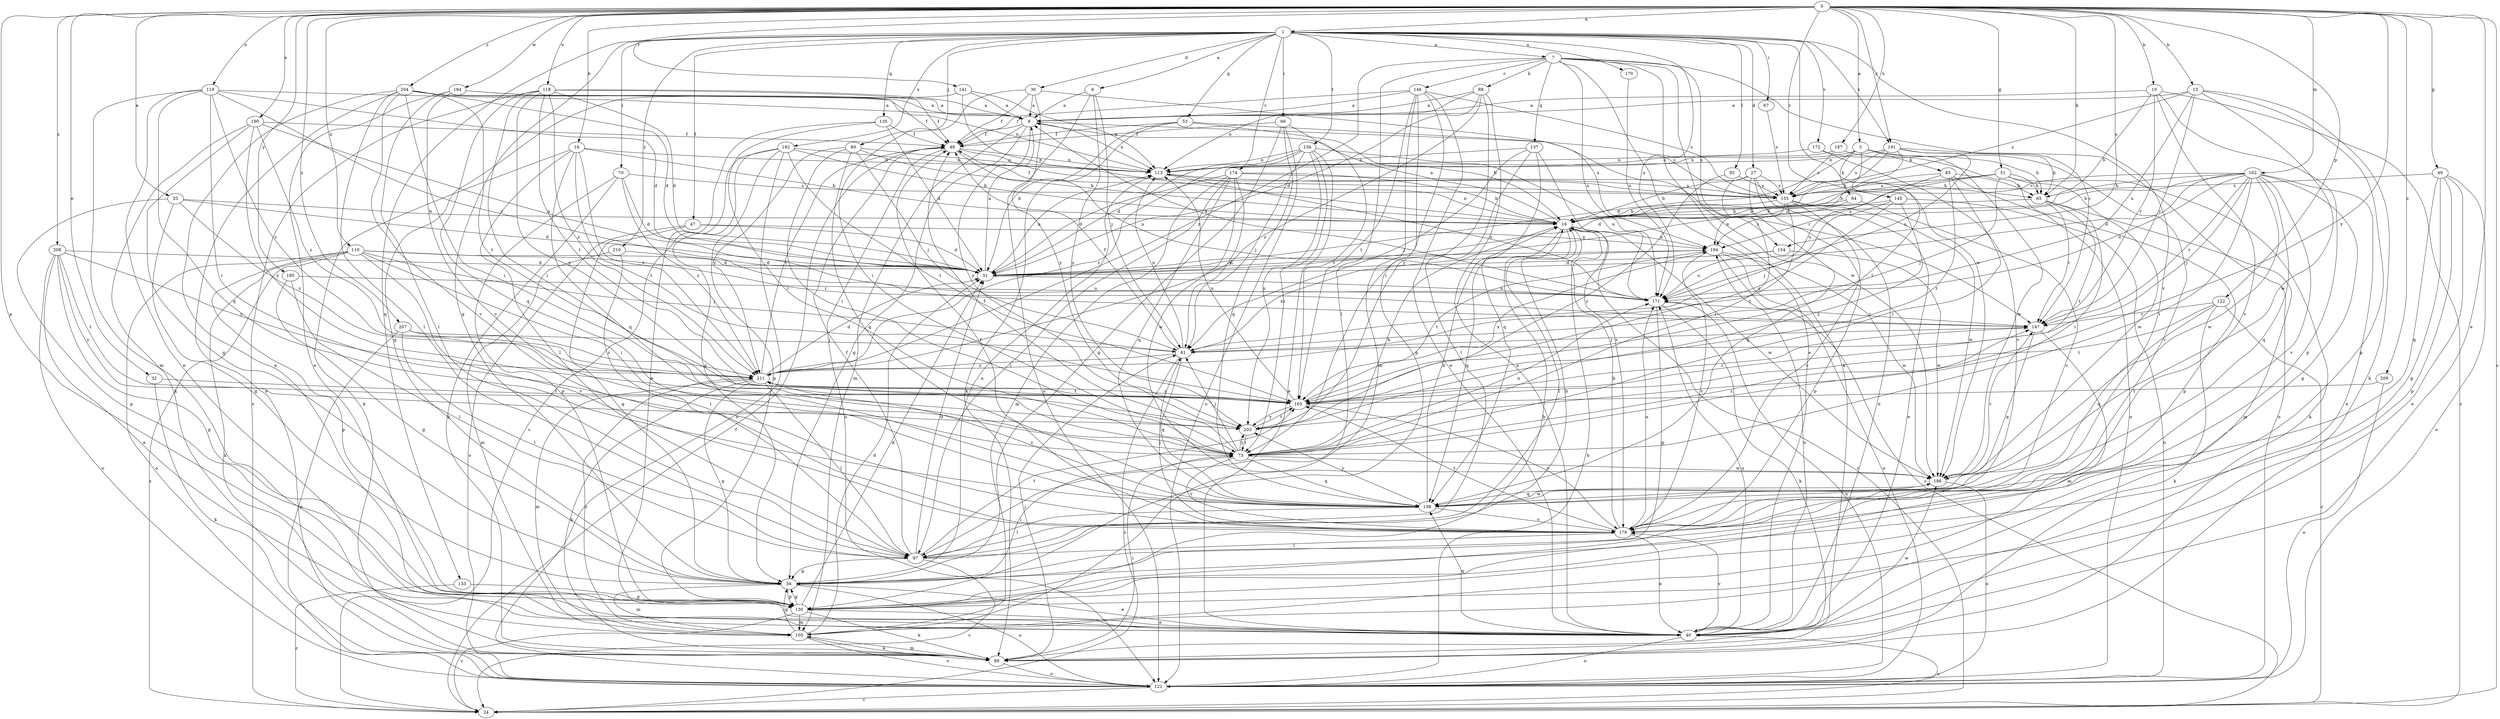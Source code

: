 strict digraph  {
0;
1;
3;
6;
7;
8;
10;
13;
14;
16;
24;
27;
30;
31;
32;
33;
40;
47;
48;
49;
51;
53;
56;
65;
66;
67;
70;
73;
80;
81;
84;
85;
88;
89;
92;
97;
102;
105;
110;
113;
118;
119;
121;
122;
130;
133;
135;
137;
138;
141;
145;
146;
147;
154;
155;
156;
163;
170;
171;
172;
174;
178;
184;
186;
187;
190;
191;
192;
194;
195;
203;
204;
207;
208;
209;
210;
211;
0 -> 1  [label=a];
0 -> 3  [label=a];
0 -> 10  [label=b];
0 -> 13  [label=b];
0 -> 14  [label=b];
0 -> 24  [label=c];
0 -> 32  [label=e];
0 -> 33  [label=e];
0 -> 40  [label=e];
0 -> 49  [label=g];
0 -> 51  [label=g];
0 -> 65  [label=h];
0 -> 102  [label=m];
0 -> 110  [label=n];
0 -> 118  [label=o];
0 -> 119  [label=o];
0 -> 122  [label=p];
0 -> 130  [label=p];
0 -> 141  [label=r];
0 -> 145  [label=r];
0 -> 154  [label=s];
0 -> 184  [label=w];
0 -> 187  [label=x];
0 -> 190  [label=x];
0 -> 191  [label=x];
0 -> 195  [label=y];
0 -> 203  [label=y];
0 -> 204  [label=z];
0 -> 207  [label=z];
0 -> 208  [label=z];
0 -> 209  [label=z];
1 -> 6  [label=a];
1 -> 7  [label=a];
1 -> 27  [label=d];
1 -> 30  [label=d];
1 -> 47  [label=f];
1 -> 53  [label=g];
1 -> 56  [label=g];
1 -> 66  [label=i];
1 -> 67  [label=i];
1 -> 70  [label=i];
1 -> 80  [label=j];
1 -> 92  [label=l];
1 -> 133  [label=q];
1 -> 135  [label=q];
1 -> 156  [label=t];
1 -> 170  [label=u];
1 -> 171  [label=u];
1 -> 172  [label=v];
1 -> 174  [label=v];
1 -> 178  [label=v];
1 -> 186  [label=w];
1 -> 191  [label=x];
1 -> 192  [label=x];
1 -> 210  [label=z];
3 -> 31  [label=d];
3 -> 84  [label=k];
3 -> 85  [label=k];
3 -> 113  [label=n];
3 -> 163  [label=t];
3 -> 178  [label=v];
3 -> 186  [label=w];
6 -> 8  [label=a];
6 -> 81  [label=j];
6 -> 121  [label=o];
6 -> 203  [label=y];
7 -> 40  [label=e];
7 -> 88  [label=k];
7 -> 89  [label=k];
7 -> 97  [label=l];
7 -> 137  [label=q];
7 -> 146  [label=r];
7 -> 147  [label=r];
7 -> 154  [label=s];
7 -> 171  [label=u];
7 -> 186  [label=w];
7 -> 211  [label=z];
8 -> 48  [label=f];
8 -> 56  [label=g];
8 -> 105  [label=m];
8 -> 113  [label=n];
8 -> 155  [label=s];
8 -> 203  [label=y];
10 -> 8  [label=a];
10 -> 16  [label=b];
10 -> 24  [label=c];
10 -> 130  [label=p];
10 -> 147  [label=r];
10 -> 178  [label=v];
13 -> 8  [label=a];
13 -> 89  [label=k];
13 -> 130  [label=p];
13 -> 147  [label=r];
13 -> 155  [label=s];
13 -> 171  [label=u];
13 -> 186  [label=w];
14 -> 16  [label=b];
14 -> 89  [label=k];
14 -> 97  [label=l];
14 -> 113  [label=n];
14 -> 138  [label=q];
14 -> 163  [label=t];
14 -> 211  [label=z];
16 -> 8  [label=a];
16 -> 24  [label=c];
16 -> 97  [label=l];
16 -> 113  [label=n];
16 -> 138  [label=q];
16 -> 186  [label=w];
16 -> 194  [label=x];
24 -> 48  [label=f];
27 -> 16  [label=b];
27 -> 40  [label=e];
27 -> 73  [label=i];
27 -> 130  [label=p];
27 -> 138  [label=q];
27 -> 155  [label=s];
30 -> 8  [label=a];
30 -> 48  [label=f];
30 -> 73  [label=i];
30 -> 194  [label=x];
30 -> 203  [label=y];
31 -> 8  [label=a];
31 -> 113  [label=n];
31 -> 171  [label=u];
32 -> 89  [label=k];
32 -> 163  [label=t];
33 -> 16  [label=b];
33 -> 31  [label=d];
33 -> 56  [label=g];
33 -> 130  [label=p];
33 -> 211  [label=z];
40 -> 24  [label=c];
40 -> 121  [label=o];
40 -> 138  [label=q];
40 -> 171  [label=u];
40 -> 178  [label=v];
40 -> 186  [label=w];
40 -> 194  [label=x];
47 -> 31  [label=d];
47 -> 56  [label=g];
47 -> 121  [label=o];
47 -> 194  [label=x];
48 -> 113  [label=n];
48 -> 121  [label=o];
48 -> 155  [label=s];
48 -> 171  [label=u];
49 -> 40  [label=e];
49 -> 56  [label=g];
49 -> 121  [label=o];
49 -> 130  [label=p];
49 -> 138  [label=q];
49 -> 155  [label=s];
51 -> 16  [label=b];
51 -> 65  [label=h];
51 -> 81  [label=j];
51 -> 89  [label=k];
51 -> 155  [label=s];
51 -> 186  [label=w];
51 -> 194  [label=x];
53 -> 16  [label=b];
53 -> 31  [label=d];
53 -> 48  [label=f];
53 -> 89  [label=k];
53 -> 147  [label=r];
56 -> 40  [label=e];
56 -> 73  [label=i];
56 -> 105  [label=m];
56 -> 113  [label=n];
56 -> 121  [label=o];
56 -> 130  [label=p];
65 -> 16  [label=b];
65 -> 73  [label=i];
65 -> 105  [label=m];
65 -> 147  [label=r];
65 -> 163  [label=t];
66 -> 48  [label=f];
66 -> 56  [label=g];
66 -> 121  [label=o];
66 -> 138  [label=q];
66 -> 163  [label=t];
67 -> 155  [label=s];
70 -> 31  [label=d];
70 -> 89  [label=k];
70 -> 130  [label=p];
70 -> 155  [label=s];
70 -> 211  [label=z];
73 -> 16  [label=b];
73 -> 48  [label=f];
73 -> 81  [label=j];
73 -> 138  [label=q];
73 -> 147  [label=r];
73 -> 171  [label=u];
73 -> 178  [label=v];
73 -> 186  [label=w];
73 -> 203  [label=y];
80 -> 16  [label=b];
80 -> 73  [label=i];
80 -> 81  [label=j];
80 -> 113  [label=n];
80 -> 138  [label=q];
80 -> 211  [label=z];
81 -> 24  [label=c];
81 -> 48  [label=f];
81 -> 113  [label=n];
81 -> 138  [label=q];
81 -> 194  [label=x];
81 -> 211  [label=z];
84 -> 16  [label=b];
84 -> 178  [label=v];
84 -> 194  [label=x];
85 -> 31  [label=d];
85 -> 65  [label=h];
85 -> 73  [label=i];
85 -> 130  [label=p];
85 -> 163  [label=t];
85 -> 171  [label=u];
88 -> 8  [label=a];
88 -> 31  [label=d];
88 -> 40  [label=e];
88 -> 113  [label=n];
88 -> 203  [label=y];
88 -> 211  [label=z];
89 -> 73  [label=i];
89 -> 81  [label=j];
89 -> 105  [label=m];
89 -> 121  [label=o];
92 -> 155  [label=s];
92 -> 203  [label=y];
97 -> 16  [label=b];
97 -> 24  [label=c];
97 -> 31  [label=d];
97 -> 48  [label=f];
97 -> 56  [label=g];
97 -> 163  [label=t];
102 -> 16  [label=b];
102 -> 31  [label=d];
102 -> 40  [label=e];
102 -> 56  [label=g];
102 -> 65  [label=h];
102 -> 73  [label=i];
102 -> 81  [label=j];
102 -> 138  [label=q];
102 -> 147  [label=r];
102 -> 155  [label=s];
102 -> 171  [label=u];
102 -> 178  [label=v];
102 -> 186  [label=w];
105 -> 31  [label=d];
105 -> 56  [label=g];
105 -> 89  [label=k];
105 -> 121  [label=o];
105 -> 211  [label=z];
110 -> 24  [label=c];
110 -> 31  [label=d];
110 -> 73  [label=i];
110 -> 81  [label=j];
110 -> 89  [label=k];
110 -> 121  [label=o];
110 -> 130  [label=p];
110 -> 147  [label=r];
110 -> 178  [label=v];
113 -> 155  [label=s];
113 -> 171  [label=u];
118 -> 8  [label=a];
118 -> 24  [label=c];
118 -> 31  [label=d];
118 -> 48  [label=f];
118 -> 73  [label=i];
118 -> 138  [label=q];
118 -> 163  [label=t];
118 -> 203  [label=y];
118 -> 211  [label=z];
119 -> 8  [label=a];
119 -> 31  [label=d];
119 -> 40  [label=e];
119 -> 73  [label=i];
119 -> 105  [label=m];
119 -> 138  [label=q];
119 -> 147  [label=r];
119 -> 211  [label=z];
121 -> 16  [label=b];
121 -> 24  [label=c];
121 -> 171  [label=u];
122 -> 24  [label=c];
122 -> 89  [label=k];
122 -> 138  [label=q];
122 -> 147  [label=r];
122 -> 163  [label=t];
130 -> 16  [label=b];
130 -> 24  [label=c];
130 -> 31  [label=d];
130 -> 40  [label=e];
130 -> 56  [label=g];
130 -> 89  [label=k];
130 -> 105  [label=m];
133 -> 24  [label=c];
133 -> 130  [label=p];
135 -> 31  [label=d];
135 -> 40  [label=e];
135 -> 48  [label=f];
135 -> 73  [label=i];
137 -> 81  [label=j];
137 -> 97  [label=l];
137 -> 113  [label=n];
137 -> 138  [label=q];
137 -> 178  [label=v];
138 -> 16  [label=b];
138 -> 97  [label=l];
138 -> 178  [label=v];
138 -> 186  [label=w];
138 -> 203  [label=y];
138 -> 211  [label=z];
141 -> 8  [label=a];
141 -> 16  [label=b];
141 -> 56  [label=g];
141 -> 113  [label=n];
145 -> 16  [label=b];
145 -> 81  [label=j];
145 -> 121  [label=o];
145 -> 203  [label=y];
145 -> 211  [label=z];
146 -> 8  [label=a];
146 -> 40  [label=e];
146 -> 48  [label=f];
146 -> 73  [label=i];
146 -> 105  [label=m];
146 -> 130  [label=p];
146 -> 155  [label=s];
146 -> 163  [label=t];
147 -> 81  [label=j];
147 -> 105  [label=m];
147 -> 138  [label=q];
154 -> 31  [label=d];
154 -> 171  [label=u];
154 -> 186  [label=w];
155 -> 16  [label=b];
155 -> 40  [label=e];
155 -> 48  [label=f];
155 -> 163  [label=t];
155 -> 178  [label=v];
155 -> 186  [label=w];
155 -> 194  [label=x];
156 -> 31  [label=d];
156 -> 40  [label=e];
156 -> 73  [label=i];
156 -> 81  [label=j];
156 -> 113  [label=n];
156 -> 171  [label=u];
156 -> 203  [label=y];
156 -> 211  [label=z];
163 -> 113  [label=n];
163 -> 147  [label=r];
163 -> 178  [label=v];
163 -> 194  [label=x];
163 -> 203  [label=y];
163 -> 211  [label=z];
170 -> 171  [label=u];
171 -> 8  [label=a];
171 -> 56  [label=g];
171 -> 89  [label=k];
171 -> 147  [label=r];
172 -> 113  [label=n];
172 -> 121  [label=o];
172 -> 178  [label=v];
174 -> 16  [label=b];
174 -> 31  [label=d];
174 -> 65  [label=h];
174 -> 81  [label=j];
174 -> 97  [label=l];
174 -> 105  [label=m];
174 -> 138  [label=q];
174 -> 186  [label=w];
178 -> 16  [label=b];
178 -> 40  [label=e];
178 -> 48  [label=f];
178 -> 81  [label=j];
178 -> 97  [label=l];
178 -> 163  [label=t];
178 -> 171  [label=u];
184 -> 8  [label=a];
184 -> 40  [label=e];
184 -> 48  [label=f];
184 -> 97  [label=l];
184 -> 178  [label=v];
186 -> 121  [label=o];
186 -> 138  [label=q];
186 -> 147  [label=r];
187 -> 65  [label=h];
187 -> 113  [label=n];
187 -> 155  [label=s];
190 -> 48  [label=f];
190 -> 56  [label=g];
190 -> 89  [label=k];
190 -> 171  [label=u];
190 -> 203  [label=y];
190 -> 211  [label=z];
191 -> 16  [label=b];
191 -> 31  [label=d];
191 -> 65  [label=h];
191 -> 113  [label=n];
191 -> 121  [label=o];
191 -> 155  [label=s];
191 -> 171  [label=u];
192 -> 16  [label=b];
192 -> 24  [label=c];
192 -> 56  [label=g];
192 -> 113  [label=n];
192 -> 121  [label=o];
192 -> 130  [label=p];
192 -> 163  [label=t];
194 -> 24  [label=c];
194 -> 31  [label=d];
194 -> 121  [label=o];
194 -> 163  [label=t];
194 -> 178  [label=v];
194 -> 186  [label=w];
195 -> 56  [label=g];
195 -> 97  [label=l];
195 -> 171  [label=u];
203 -> 73  [label=i];
203 -> 163  [label=t];
204 -> 8  [label=a];
204 -> 31  [label=d];
204 -> 40  [label=e];
204 -> 73  [label=i];
204 -> 97  [label=l];
204 -> 113  [label=n];
204 -> 121  [label=o];
204 -> 163  [label=t];
204 -> 178  [label=v];
207 -> 81  [label=j];
207 -> 97  [label=l];
207 -> 121  [label=o];
207 -> 211  [label=z];
208 -> 31  [label=d];
208 -> 40  [label=e];
208 -> 121  [label=o];
208 -> 130  [label=p];
208 -> 163  [label=t];
208 -> 203  [label=y];
208 -> 211  [label=z];
209 -> 121  [label=o];
209 -> 163  [label=t];
210 -> 31  [label=d];
210 -> 97  [label=l];
210 -> 105  [label=m];
211 -> 31  [label=d];
211 -> 48  [label=f];
211 -> 56  [label=g];
211 -> 89  [label=k];
211 -> 97  [label=l];
211 -> 105  [label=m];
211 -> 163  [label=t];
}
